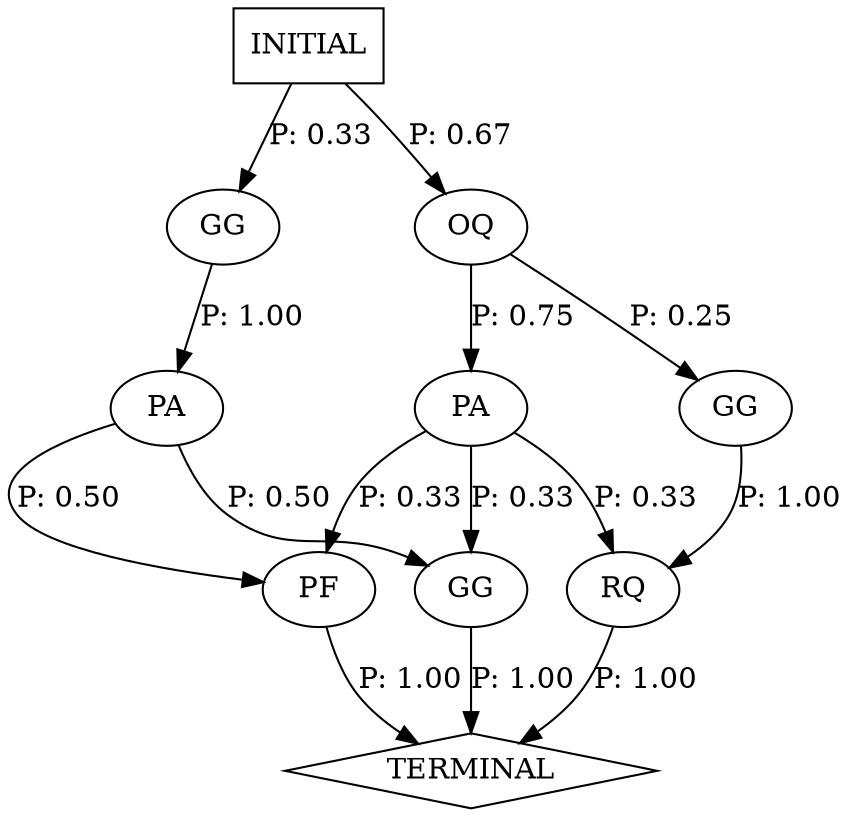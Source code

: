 digraph G {
  0 [label="GG"];
  1 [label="GG"];
  2 [label="GG"];
  3 [label="OQ"];
  4 [label="PA"];
  5 [label="PA"];
  6 [label="PF"];
  7 [label="RQ"];
  8 [label="TERMINAL",shape=diamond];
  9 [label="INITIAL",shape=box];
0->4 [label="P: 1.00"];
1->7 [label="P: 1.00"];
2->8 [label="P: 1.00"];
3->1 [label="P: 0.25"];
3->5 [label="P: 0.75"];
4->2 [label="P: 0.50"];
4->6 [label="P: 0.50"];
5->2 [label="P: 0.33"];
5->6 [label="P: 0.33"];
5->7 [label="P: 0.33"];
6->8 [label="P: 1.00"];
7->8 [label="P: 1.00"];
9->0 [label="P: 0.33"];
9->3 [label="P: 0.67"];
}
